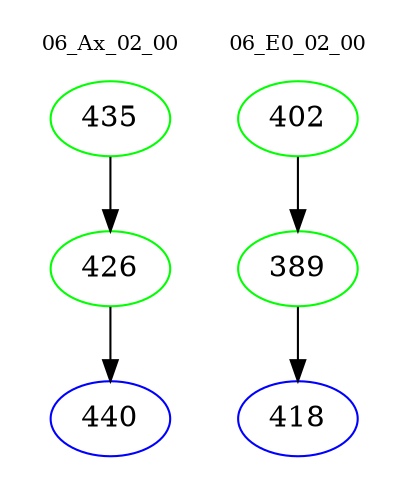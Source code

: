 digraph{
subgraph cluster_0 {
color = white
label = "06_Ax_02_00";
fontsize=10;
T0_435 [label="435", color="green"]
T0_435 -> T0_426 [color="black"]
T0_426 [label="426", color="green"]
T0_426 -> T0_440 [color="black"]
T0_440 [label="440", color="blue"]
}
subgraph cluster_1 {
color = white
label = "06_E0_02_00";
fontsize=10;
T1_402 [label="402", color="green"]
T1_402 -> T1_389 [color="black"]
T1_389 [label="389", color="green"]
T1_389 -> T1_418 [color="black"]
T1_418 [label="418", color="blue"]
}
}

